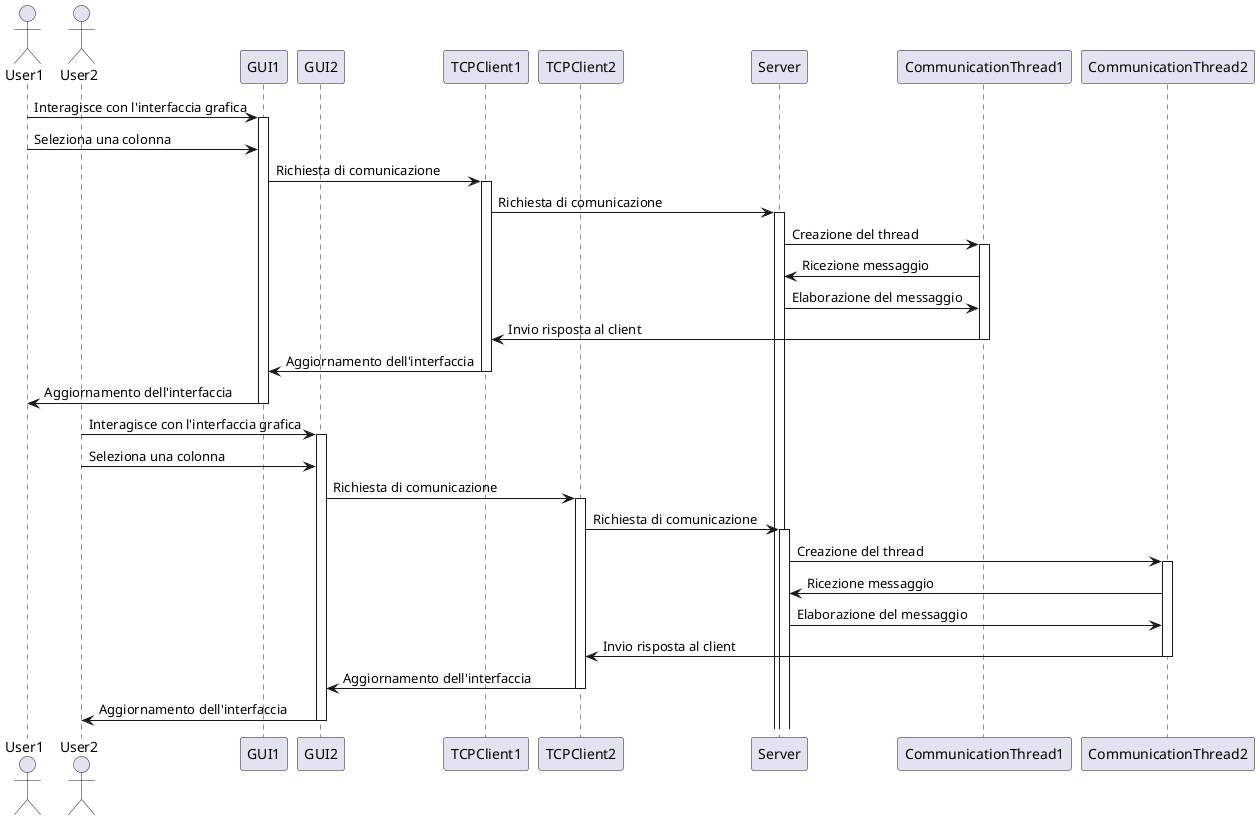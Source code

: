 @startuml
actor User1
actor User2
participant GUI1
participant GUI2
participant TCPClient1
participant TCPClient2
participant Server
participant CommunicationThread1
participant CommunicationThread2

User1 -> GUI1: Interagisce con l'interfaccia grafica
activate GUI1

User1 -> GUI1: Seleziona una colonna
GUI1 -> TCPClient1: Richiesta di comunicazione
activate TCPClient1

TCPClient1 -> Server: Richiesta di comunicazione
activate Server

Server -> CommunicationThread1: Creazione del thread
activate CommunicationThread1

CommunicationThread1 -> Server: Ricezione messaggio
Server -> CommunicationThread1: Elaborazione del messaggio
CommunicationThread1 -> TCPClient1: Invio risposta al client
deactivate CommunicationThread1

TCPClient1 -> GUI1: Aggiornamento dell'interfaccia
deactivate TCPClient1

GUI1 -> User1: Aggiornamento dell'interfaccia
deactivate GUI1

User2 -> GUI2: Interagisce con l'interfaccia grafica
activate GUI2

User2 -> GUI2: Seleziona una colonna
GUI2 -> TCPClient2: Richiesta di comunicazione
activate TCPClient2

TCPClient2 -> Server: Richiesta di comunicazione
activate Server

Server -> CommunicationThread2: Creazione del thread
activate CommunicationThread2

CommunicationThread2 -> Server: Ricezione messaggio
Server -> CommunicationThread2: Elaborazione del messaggio
CommunicationThread2 -> TCPClient2: Invio risposta al client
deactivate CommunicationThread2

TCPClient2 -> GUI2: Aggiornamento dell'interfaccia
deactivate TCPClient2

GUI2 -> User2: Aggiornamento dell'interfaccia
deactivate GUI2
@enduml
